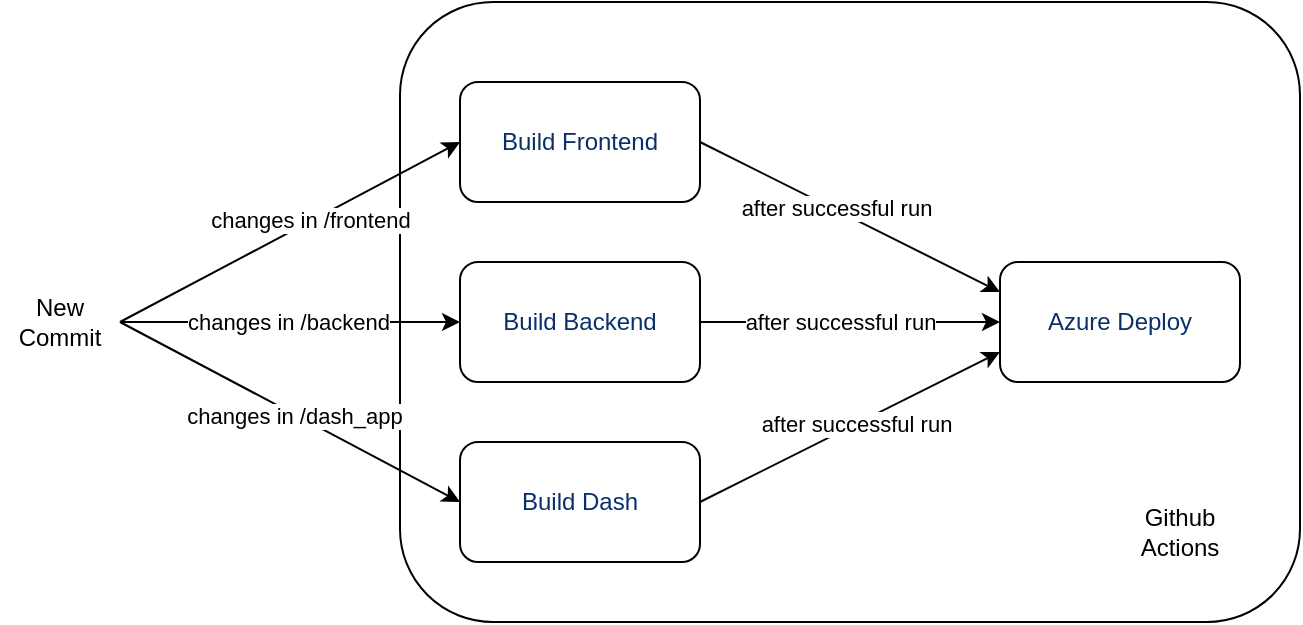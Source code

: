<mxfile version="16.2.3" type="device"><diagram id="VGE7VUsNvoCGzr8vEfz-" name="Page-1"><mxGraphModel dx="946" dy="621" grid="1" gridSize="10" guides="1" tooltips="1" connect="1" arrows="1" fold="1" page="1" pageScale="1" pageWidth="827" pageHeight="1169" math="0" shadow="0"><root><mxCell id="0"/><mxCell id="1" parent="0"/><mxCell id="eGOFLHGCjzV2S1OyhVUS-19" value="" style="rounded=1;whiteSpace=wrap;html=1;" vertex="1" parent="1"><mxGeometry x="240" y="130" width="450" height="310" as="geometry"/></mxCell><mxCell id="eGOFLHGCjzV2S1OyhVUS-1" value="&lt;span style=&quot;color: rgb(10 , 48 , 105) ; font-family: , , &amp;#34;sf mono&amp;#34; , &amp;#34;menlo&amp;#34; , &amp;#34;consolas&amp;#34; , &amp;#34;liberation mono&amp;#34; , monospace ; background-color: rgb(255 , 255 , 255)&quot;&gt;Build Frontend&lt;/span&gt;" style="rounded=1;whiteSpace=wrap;html=1;" vertex="1" parent="1"><mxGeometry x="270" y="170" width="120" height="60" as="geometry"/></mxCell><mxCell id="eGOFLHGCjzV2S1OyhVUS-2" value="&lt;span style=&quot;color: rgb(10 , 48 , 105) ; font-family: , , &amp;#34;sf mono&amp;#34; , &amp;#34;menlo&amp;#34; , &amp;#34;consolas&amp;#34; , &amp;#34;liberation mono&amp;#34; , monospace ; background-color: rgb(255 , 255 , 255)&quot;&gt;Build Backend&lt;/span&gt;" style="rounded=1;whiteSpace=wrap;html=1;" vertex="1" parent="1"><mxGeometry x="270" y="260" width="120" height="60" as="geometry"/></mxCell><mxCell id="eGOFLHGCjzV2S1OyhVUS-3" value="&lt;span style=&quot;color: rgb(10 , 48 , 105) ; font-family: , , &amp;#34;sf mono&amp;#34; , &amp;#34;menlo&amp;#34; , &amp;#34;consolas&amp;#34; , &amp;#34;liberation mono&amp;#34; , monospace ; background-color: rgb(255 , 255 , 255)&quot;&gt;Build Dash&lt;/span&gt;" style="rounded=1;whiteSpace=wrap;html=1;" vertex="1" parent="1"><mxGeometry x="270" y="350" width="120" height="60" as="geometry"/></mxCell><mxCell id="eGOFLHGCjzV2S1OyhVUS-4" value="&lt;span style=&quot;color: rgb(10 , 48 , 105) ; font-family: , , &amp;#34;sf mono&amp;#34; , &amp;#34;menlo&amp;#34; , &amp;#34;consolas&amp;#34; , &amp;#34;liberation mono&amp;#34; , monospace ; background-color: rgb(255 , 255 , 255)&quot;&gt;Azure Deploy&lt;/span&gt;" style="rounded=1;whiteSpace=wrap;html=1;" vertex="1" parent="1"><mxGeometry x="540" y="260" width="120" height="60" as="geometry"/></mxCell><mxCell id="eGOFLHGCjzV2S1OyhVUS-6" value="" style="endArrow=classic;html=1;rounded=0;exitX=1;exitY=0.5;exitDx=0;exitDy=0;entryX=0;entryY=0.25;entryDx=0;entryDy=0;" edge="1" parent="1" source="eGOFLHGCjzV2S1OyhVUS-1" target="eGOFLHGCjzV2S1OyhVUS-4"><mxGeometry width="50" height="50" relative="1" as="geometry"><mxPoint x="390" y="350" as="sourcePoint"/><mxPoint x="440" y="300" as="targetPoint"/></mxGeometry></mxCell><mxCell id="eGOFLHGCjzV2S1OyhVUS-16" value="after successful run" style="edgeLabel;html=1;align=center;verticalAlign=middle;resizable=0;points=[];" vertex="1" connectable="0" parent="eGOFLHGCjzV2S1OyhVUS-6"><mxGeometry x="-0.099" y="1" relative="1" as="geometry"><mxPoint as="offset"/></mxGeometry></mxCell><mxCell id="eGOFLHGCjzV2S1OyhVUS-7" value="" style="endArrow=classic;html=1;rounded=0;exitX=1;exitY=0.5;exitDx=0;exitDy=0;entryX=0;entryY=0.5;entryDx=0;entryDy=0;" edge="1" parent="1" source="eGOFLHGCjzV2S1OyhVUS-2" target="eGOFLHGCjzV2S1OyhVUS-4"><mxGeometry width="50" height="50" relative="1" as="geometry"><mxPoint x="390" y="350" as="sourcePoint"/><mxPoint x="440" y="300" as="targetPoint"/></mxGeometry></mxCell><mxCell id="eGOFLHGCjzV2S1OyhVUS-17" value="after successful run" style="edgeLabel;html=1;align=center;verticalAlign=middle;resizable=0;points=[];" vertex="1" connectable="0" parent="eGOFLHGCjzV2S1OyhVUS-7"><mxGeometry x="-0.24" y="-2" relative="1" as="geometry"><mxPoint x="13" y="-2" as="offset"/></mxGeometry></mxCell><mxCell id="eGOFLHGCjzV2S1OyhVUS-8" value="" style="endArrow=classic;html=1;rounded=0;exitX=1;exitY=0.5;exitDx=0;exitDy=0;entryX=0;entryY=0.75;entryDx=0;entryDy=0;" edge="1" parent="1" source="eGOFLHGCjzV2S1OyhVUS-3" target="eGOFLHGCjzV2S1OyhVUS-4"><mxGeometry width="50" height="50" relative="1" as="geometry"><mxPoint x="390" y="350" as="sourcePoint"/><mxPoint x="440" y="300" as="targetPoint"/></mxGeometry></mxCell><mxCell id="eGOFLHGCjzV2S1OyhVUS-18" value="after successful run" style="edgeLabel;html=1;align=center;verticalAlign=middle;resizable=0;points=[];" vertex="1" connectable="0" parent="eGOFLHGCjzV2S1OyhVUS-8"><mxGeometry x="0.04" relative="1" as="geometry"><mxPoint as="offset"/></mxGeometry></mxCell><mxCell id="eGOFLHGCjzV2S1OyhVUS-9" value="New Commit" style="text;html=1;strokeColor=none;fillColor=none;align=center;verticalAlign=middle;whiteSpace=wrap;rounded=0;" vertex="1" parent="1"><mxGeometry x="40" y="275" width="60" height="30" as="geometry"/></mxCell><mxCell id="eGOFLHGCjzV2S1OyhVUS-10" value="" style="endArrow=classic;html=1;rounded=0;exitX=1;exitY=0.5;exitDx=0;exitDy=0;entryX=0;entryY=0.5;entryDx=0;entryDy=0;" edge="1" parent="1" source="eGOFLHGCjzV2S1OyhVUS-9" target="eGOFLHGCjzV2S1OyhVUS-1"><mxGeometry width="50" height="50" relative="1" as="geometry"><mxPoint x="390" y="340" as="sourcePoint"/><mxPoint x="440" y="290" as="targetPoint"/></mxGeometry></mxCell><mxCell id="eGOFLHGCjzV2S1OyhVUS-13" value="changes in /frontend" style="edgeLabel;html=1;align=center;verticalAlign=middle;resizable=0;points=[];" vertex="1" connectable="0" parent="eGOFLHGCjzV2S1OyhVUS-10"><mxGeometry x="0.116" y="1" relative="1" as="geometry"><mxPoint as="offset"/></mxGeometry></mxCell><mxCell id="eGOFLHGCjzV2S1OyhVUS-11" value="" style="endArrow=classic;html=1;rounded=0;exitX=1;exitY=0.5;exitDx=0;exitDy=0;entryX=0;entryY=0.5;entryDx=0;entryDy=0;" edge="1" parent="1" source="eGOFLHGCjzV2S1OyhVUS-9" target="eGOFLHGCjzV2S1OyhVUS-2"><mxGeometry width="50" height="50" relative="1" as="geometry"><mxPoint x="390" y="340" as="sourcePoint"/><mxPoint x="440" y="290" as="targetPoint"/></mxGeometry></mxCell><mxCell id="eGOFLHGCjzV2S1OyhVUS-14" value="changes in /backend" style="edgeLabel;html=1;align=center;verticalAlign=middle;resizable=0;points=[];" vertex="1" connectable="0" parent="eGOFLHGCjzV2S1OyhVUS-11"><mxGeometry x="0.185" y="-4" relative="1" as="geometry"><mxPoint x="-17" y="-4" as="offset"/></mxGeometry></mxCell><mxCell id="eGOFLHGCjzV2S1OyhVUS-12" value="" style="endArrow=classic;html=1;rounded=0;entryX=0;entryY=0.5;entryDx=0;entryDy=0;exitX=1;exitY=0.5;exitDx=0;exitDy=0;" edge="1" parent="1" source="eGOFLHGCjzV2S1OyhVUS-9" target="eGOFLHGCjzV2S1OyhVUS-3"><mxGeometry width="50" height="50" relative="1" as="geometry"><mxPoint x="140" y="290" as="sourcePoint"/><mxPoint x="440" y="290" as="targetPoint"/></mxGeometry></mxCell><mxCell id="eGOFLHGCjzV2S1OyhVUS-15" value="changes in /dash_app" style="edgeLabel;html=1;align=center;verticalAlign=middle;resizable=0;points=[];" vertex="1" connectable="0" parent="eGOFLHGCjzV2S1OyhVUS-12"><mxGeometry x="0.028" y="-1" relative="1" as="geometry"><mxPoint as="offset"/></mxGeometry></mxCell><mxCell id="eGOFLHGCjzV2S1OyhVUS-20" value="Github Actions" style="text;html=1;strokeColor=none;fillColor=none;align=center;verticalAlign=middle;whiteSpace=wrap;rounded=0;" vertex="1" parent="1"><mxGeometry x="600" y="380" width="60" height="30" as="geometry"/></mxCell><mxCell id="eGOFLHGCjzV2S1OyhVUS-23" value="" style="shape=image;html=1;verticalAlign=top;verticalLabelPosition=bottom;labelBackgroundColor=#ffffff;imageAspect=0;aspect=fixed;image=https://cdn4.iconfinder.com/data/icons/ionicons/512/icon-social-github-128.png" vertex="1" parent="1"><mxGeometry x="560" y="371" width="48" height="48" as="geometry"/></mxCell></root></mxGraphModel></diagram></mxfile>